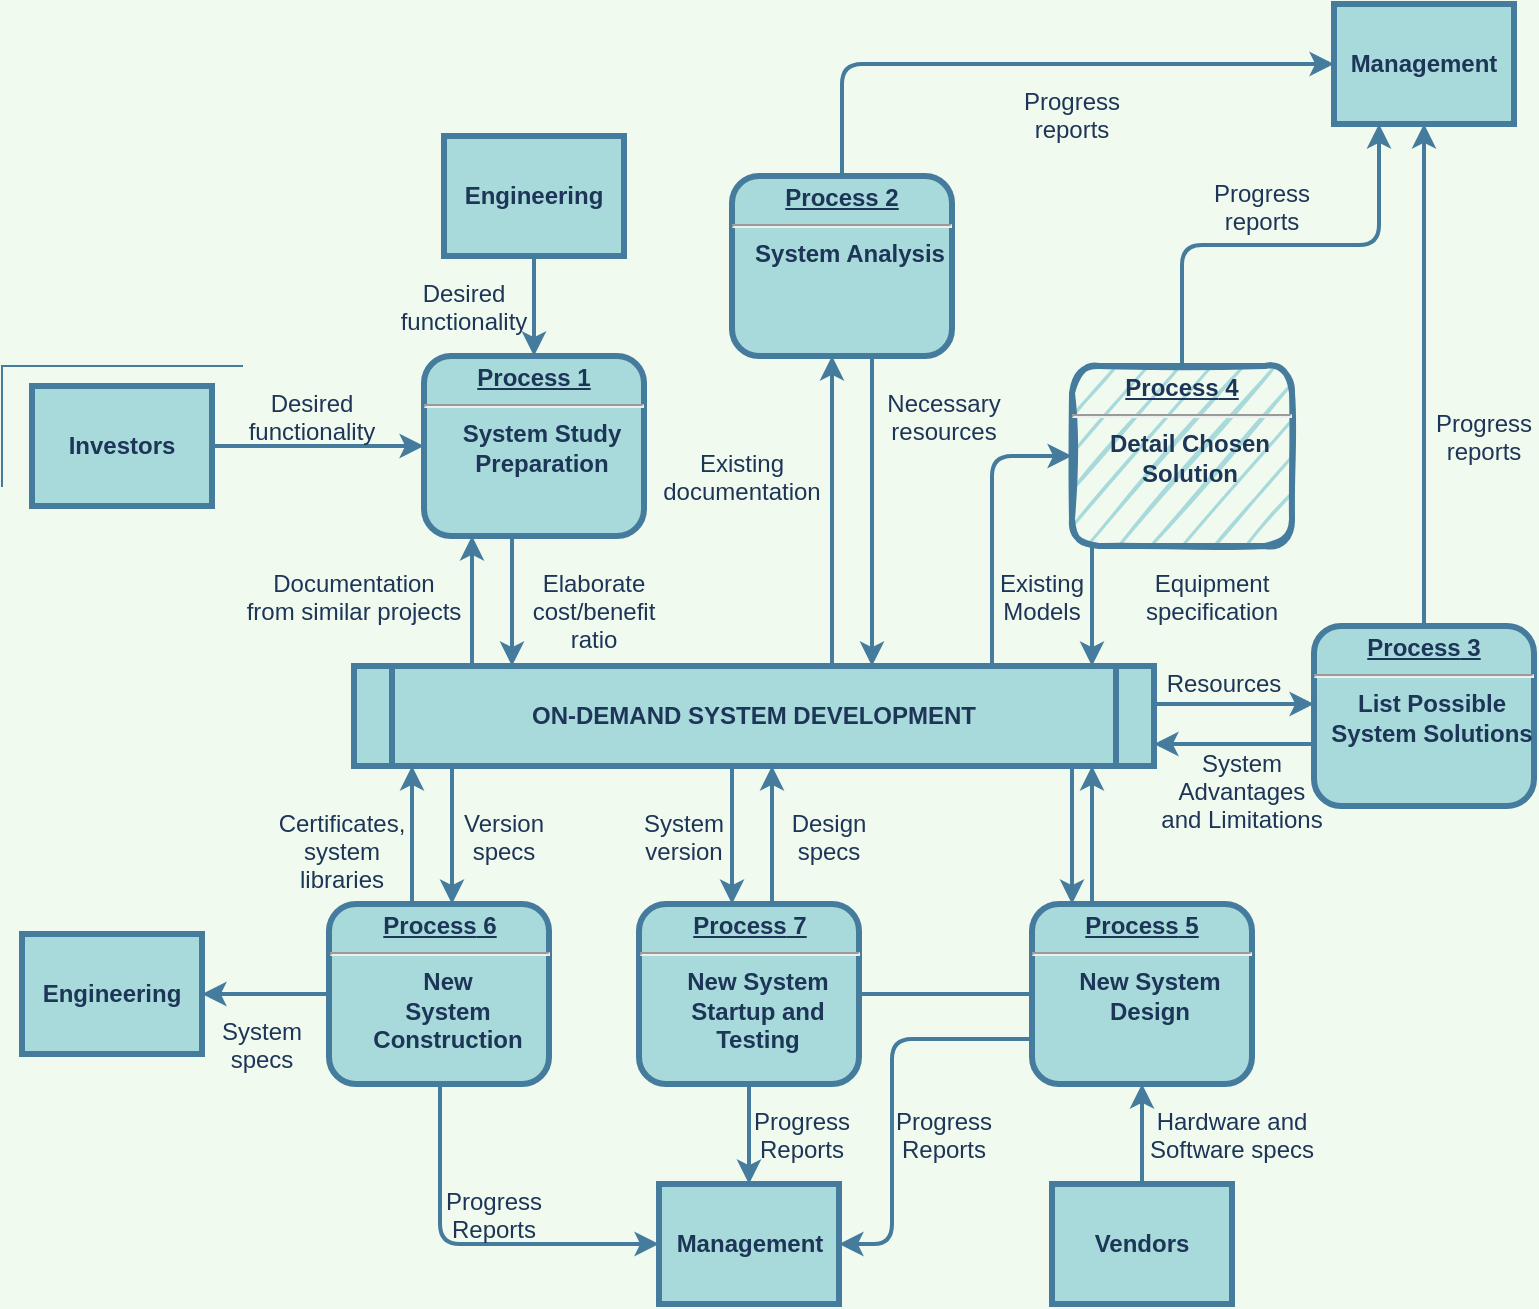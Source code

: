 <mxfile version="14.9.6" type="device" pages="5"><diagram name="Page-1" id="c7558073-3199-34d8-9f00-42111426c3f3"><mxGraphModel dx="1089" dy="964" grid="1" gridSize="10" guides="1" tooltips="1" connect="1" arrows="1" fold="1" page="1" pageScale="1" pageWidth="826" pageHeight="1169" background="#F1FAEE" math="0" shadow="0"><root><mxCell id="0"/><mxCell id="1" parent="0"/><mxCell id="2" value="&lt;p style=&quot;margin: 0px; margin-top: 4px; text-align: center; text-decoration: underline;&quot;&gt;&lt;strong&gt;Process 1&lt;br /&gt;&lt;/strong&gt;&lt;/p&gt;&lt;hr /&gt;&lt;p style=&quot;margin: 0px; margin-left: 8px;&quot;&gt;System Study&lt;/p&gt;&lt;p style=&quot;margin: 0px; margin-left: 8px;&quot;&gt;Preparation&lt;/p&gt;" style="verticalAlign=middle;align=center;overflow=fill;fontSize=12;fontFamily=Helvetica;html=1;rounded=1;fontStyle=1;strokeWidth=3;fillColor=#A8DADC;strokeColor=#457B9D;fontColor=#1D3557;" parent="1" vertex="1"><mxGeometry x="236" y="236" width="110" height="90" as="geometry"/></mxCell><mxCell id="3" value="Engineering" style="whiteSpace=wrap;align=center;verticalAlign=middle;fontStyle=1;strokeWidth=3;fillColor=#A8DADC;strokeColor=#457B9D;fontColor=#1D3557;" parent="1" vertex="1"><mxGeometry x="246" y="126" width="90" height="60" as="geometry"/></mxCell><mxCell id="4" value="Investors" style="whiteSpace=wrap;align=center;verticalAlign=middle;fontStyle=1;strokeWidth=3;fillColor=#A8DADC;strokeColor=#457B9D;fontColor=#1D3557;" parent="1" vertex="1"><mxGeometry x="40" y="251" width="90" height="60" as="geometry"/></mxCell><mxCell id="5" value="ON-DEMAND SYSTEM DEVELOPMENT" style="shape=process;whiteSpace=wrap;align=center;verticalAlign=middle;size=0.048;fontStyle=1;strokeWidth=3;fillColor=#A8DADC;strokeColor=#457B9D;fontColor=#1D3557;" parent="1" vertex="1"><mxGeometry x="201.0" y="391" width="400" height="50" as="geometry"/></mxCell><mxCell id="6" value="&lt;p style=&quot;margin: 0px; margin-top: 4px; text-align: center; text-decoration: underline;&quot;&gt;&lt;strong&gt;Process 2&lt;br /&gt;&lt;/strong&gt;&lt;/p&gt;&lt;hr /&gt;&lt;p style=&quot;margin: 0px; margin-left: 8px;&quot;&gt;System Analysis&lt;/p&gt;" style="verticalAlign=middle;align=center;overflow=fill;fontSize=12;fontFamily=Helvetica;html=1;rounded=1;fontStyle=1;strokeWidth=3;fillColor=#A8DADC;strokeColor=#457B9D;fontColor=#1D3557;" parent="1" vertex="1"><mxGeometry x="390" y="146" width="110" height="90" as="geometry"/></mxCell><mxCell id="7" value="&lt;p style=&quot;margin: 0px; margin-top: 4px; text-align: center; text-decoration: underline;&quot;&gt;&lt;strong&gt;&lt;strong&gt;Process&lt;/strong&gt; 3&lt;br /&gt;&lt;/strong&gt;&lt;/p&gt;&lt;hr /&gt;&lt;p style=&quot;margin: 0px; margin-left: 8px;&quot;&gt;List Possible&lt;/p&gt;&lt;p style=&quot;margin: 0px; margin-left: 8px;&quot;&gt;System Solutions&lt;/p&gt;" style="verticalAlign=middle;align=center;overflow=fill;fontSize=12;fontFamily=Helvetica;html=1;rounded=1;fontStyle=1;strokeWidth=3;fillColor=#A8DADC;strokeColor=#457B9D;fontColor=#1D3557;" parent="1" vertex="1"><mxGeometry x="681" y="371" width="110" height="90" as="geometry"/></mxCell><mxCell id="8" value="&lt;p style=&quot;margin: 0px; margin-top: 4px; text-align: center; text-decoration: underline;&quot;&gt;&lt;strong&gt;&lt;strong&gt;Process&lt;/strong&gt; 4&lt;br /&gt;&lt;/strong&gt;&lt;/p&gt;&lt;hr /&gt;&lt;p style=&quot;margin: 0px; margin-left: 8px;&quot;&gt;Detail Chosen&lt;/p&gt;&lt;p style=&quot;margin: 0px; margin-left: 8px;&quot;&gt;Solution&lt;/p&gt;" style="verticalAlign=middle;align=center;overflow=fill;fontSize=12;fontFamily=Helvetica;html=1;rounded=1;fontStyle=1;strokeWidth=3;fillColor=#A8DADC;sketch=1;glass=0;fillStyle=hachure;shadow=0;strokeColor=#457B9D;fontColor=#1D3557;" parent="1" vertex="1"><mxGeometry x="560" y="241" width="110" height="90" as="geometry"/></mxCell><mxCell id="9" value="&lt;p style=&quot;margin: 0px; margin-top: 4px; text-align: center; text-decoration: underline;&quot;&gt;&lt;strong&gt;&lt;strong&gt;Process&lt;/strong&gt; 5&lt;br /&gt;&lt;/strong&gt;&lt;/p&gt;&lt;hr /&gt;&lt;p style=&quot;margin: 0px; margin-left: 8px;&quot;&gt;New System&lt;/p&gt;&lt;p style=&quot;margin: 0px; margin-left: 8px;&quot;&gt;Design&lt;/p&gt;" style="verticalAlign=middle;align=center;overflow=fill;fontSize=12;fontFamily=Helvetica;html=1;rounded=1;fontStyle=1;strokeWidth=3;fillColor=#A8DADC;strokeColor=#457B9D;fontColor=#1D3557;" parent="1" vertex="1"><mxGeometry x="540" y="510" width="110" height="90" as="geometry"/></mxCell><mxCell id="10" value="&lt;p style=&quot;margin: 0px; margin-top: 4px; text-align: center; text-decoration: underline;&quot;&gt;&lt;strong&gt;&lt;strong&gt;Process&lt;/strong&gt; 6&lt;br /&gt;&lt;/strong&gt;&lt;/p&gt;&lt;hr /&gt;&lt;p style=&quot;margin: 0px; margin-left: 8px;&quot;&gt;New&lt;/p&gt;&lt;p style=&quot;margin: 0px; margin-left: 8px;&quot;&gt;System&lt;/p&gt;&lt;p style=&quot;margin: 0px; margin-left: 8px;&quot;&gt;Construction&lt;/p&gt;" style="verticalAlign=middle;align=center;overflow=fill;fontSize=12;fontFamily=Helvetica;html=1;rounded=1;fontStyle=1;strokeWidth=3;fillColor=#A8DADC;strokeColor=#457B9D;fontColor=#1D3557;" parent="1" vertex="1"><mxGeometry x="188.5" y="510" width="110" height="90" as="geometry"/></mxCell><mxCell id="12" value="Management" style="whiteSpace=wrap;align=center;verticalAlign=middle;fontStyle=1;strokeWidth=3;fillColor=#A8DADC;strokeColor=#457B9D;fontColor=#1D3557;" parent="1" vertex="1"><mxGeometry x="691" y="60.0" width="90" height="60" as="geometry"/></mxCell><mxCell id="13" value="Management" style="whiteSpace=wrap;align=center;verticalAlign=middle;fontStyle=1;strokeWidth=3;fillColor=#A8DADC;strokeColor=#457B9D;fontColor=#1D3557;" parent="1" vertex="1"><mxGeometry x="353.5" y="650" width="90" height="60" as="geometry"/></mxCell><mxCell id="14" value="Engineering" style="whiteSpace=wrap;align=center;verticalAlign=middle;fontStyle=1;strokeWidth=3;fillColor=#A8DADC;strokeColor=#457B9D;fontColor=#1D3557;" parent="1" vertex="1"><mxGeometry x="35.0" y="525.0" width="90" height="60" as="geometry"/></mxCell><mxCell id="15" value="Vendors" style="whiteSpace=wrap;align=center;verticalAlign=middle;fontStyle=1;strokeWidth=3;fillColor=#A8DADC;strokeColor=#457B9D;fontColor=#1D3557;" parent="1" vertex="1"><mxGeometry x="550.0" y="650" width="90" height="60" as="geometry"/></mxCell><mxCell id="36" value="" style="edgeStyle=none;noEdgeStyle=1;strokeColor=#457B9D;strokeWidth=2;labelBackgroundColor=#F1FAEE;fontColor=#1D3557;" parent="1" source="3" target="2" edge="1"><mxGeometry width="100" height="100" relative="1" as="geometry"><mxPoint x="20" y="250" as="sourcePoint"/><mxPoint x="120" y="150" as="targetPoint"/></mxGeometry></mxCell><mxCell id="37" value="" style="edgeStyle=none;noEdgeStyle=1;strokeColor=#457B9D;strokeWidth=2;labelBackgroundColor=#F1FAEE;fontColor=#1D3557;" parent="1" source="4" target="2" edge="1"><mxGeometry width="100" height="100" relative="1" as="geometry"><mxPoint x="280" y="190" as="sourcePoint"/><mxPoint x="380" y="90" as="targetPoint"/></mxGeometry></mxCell><mxCell id="11" value="&lt;p style=&quot;margin: 0px; margin-top: 4px; text-align: center; text-decoration: underline;&quot;&gt;&lt;strong&gt;&lt;strong&gt;Process&lt;/strong&gt; 7&lt;br /&gt;&lt;/strong&gt;&lt;/p&gt;&lt;hr /&gt;&lt;p style=&quot;margin: 0px; margin-left: 8px;&quot;&gt;New System&lt;/p&gt;&lt;p style=&quot;margin: 0px; margin-left: 8px;&quot;&gt;Startup and&lt;/p&gt;&lt;p style=&quot;margin: 0px; margin-left: 8px;&quot;&gt;Testing&lt;/p&gt;" style="verticalAlign=middle;align=center;overflow=fill;fontSize=12;fontFamily=Helvetica;html=1;rounded=1;fontStyle=1;strokeWidth=3;fillColor=#A8DADC;strokeColor=#457B9D;fontColor=#1D3557;" parent="1" vertex="1"><mxGeometry x="343.5" y="510" width="110" height="90" as="geometry"/></mxCell><mxCell id="51" value="" style="endArrow=none;noEdgeStyle=1;strokeColor=#457B9D;strokeWidth=2;labelBackgroundColor=#F1FAEE;fontColor=#1D3557;" parent="1" source="9" target="11" edge="1"><mxGeometry relative="1" as="geometry"><mxPoint x="205.008" y="481" as="sourcePoint"/><mxPoint x="400.328" y="650" as="targetPoint"/></mxGeometry></mxCell><mxCell id="52" value="Desired &#10;functionality" style="text;spacingTop=-5;align=center;fontColor=#1D3557;" parent="1" vertex="1"><mxGeometry x="165" y="251" width="30" height="20" as="geometry"/></mxCell><mxCell id="53" value="Desired &#10;functionality" style="text;spacingTop=-5;align=center;fontColor=#1D3557;" parent="1" vertex="1"><mxGeometry x="241" y="196" width="30" height="20" as="geometry"/></mxCell><mxCell id="54" value="Documentation&#10;from similar projects" style="text;spacingTop=-5;align=center;fontColor=#1D3557;" parent="1" vertex="1"><mxGeometry x="186" y="341" width="30" height="20" as="geometry"/></mxCell><mxCell id="55" value="" style="edgeStyle=elbowEdgeStyle;elbow=horizontal;strokeColor=#457B9D;strokeWidth=2;labelBackgroundColor=#F1FAEE;fontColor=#1D3557;" parent="1" source="5" target="2" edge="1"><mxGeometry width="100" height="100" relative="1" as="geometry"><mxPoint x="50" y="530" as="sourcePoint"/><mxPoint x="150" y="430" as="targetPoint"/><Array as="points"><mxPoint x="260" y="370"/></Array></mxGeometry></mxCell><mxCell id="56" value="" style="edgeStyle=elbowEdgeStyle;elbow=horizontal;strokeColor=#457B9D;strokeWidth=2;labelBackgroundColor=#F1FAEE;fontColor=#1D3557;" parent="1" source="2" target="5" edge="1"><mxGeometry width="100" height="100" relative="1" as="geometry"><mxPoint x="50" y="500" as="sourcePoint"/><mxPoint x="150" y="400" as="targetPoint"/><Array as="points"><mxPoint x="280" y="360"/></Array></mxGeometry></mxCell><mxCell id="57" value="Elaborate&#10;cost/benefit&#10;ratio" style="text;spacingTop=-5;align=center;fontColor=#1D3557;" parent="1" vertex="1"><mxGeometry x="306" y="341" width="30" height="20" as="geometry"/></mxCell><mxCell id="58" value="" style="edgeStyle=elbowEdgeStyle;elbow=horizontal;strokeColor=#457B9D;strokeWidth=2;labelBackgroundColor=#F1FAEE;fontColor=#1D3557;" parent="1" source="5" target="6" edge="1"><mxGeometry width="100" height="100" relative="1" as="geometry"><mxPoint x="380" y="370" as="sourcePoint"/><mxPoint x="480" y="270" as="targetPoint"/><Array as="points"><mxPoint x="440" y="310"/></Array></mxGeometry></mxCell><mxCell id="59" value="" style="edgeStyle=elbowEdgeStyle;elbow=horizontal;strokeColor=#457B9D;strokeWidth=2;labelBackgroundColor=#F1FAEE;fontColor=#1D3557;" parent="1" source="6" target="5" edge="1"><mxGeometry width="100" height="100" relative="1" as="geometry"><mxPoint x="350" y="370" as="sourcePoint"/><mxPoint x="450" y="270" as="targetPoint"/><Array as="points"><mxPoint x="460" y="320"/></Array></mxGeometry></mxCell><mxCell id="60" value="Existing&#10;documentation" style="text;spacingTop=-5;align=center;fontColor=#1D3557;" parent="1" vertex="1"><mxGeometry x="380.0" y="281.0" width="30" height="20" as="geometry"/></mxCell><mxCell id="61" value="Necessary&#10;resources" style="text;spacingTop=-5;align=center;fontColor=#1D3557;" parent="1" vertex="1"><mxGeometry x="481.0" y="251.0" width="30" height="20" as="geometry"/></mxCell><mxCell id="62" value="Progress&#10;reports" style="text;spacingTop=-5;align=center;fontColor=#1D3557;" parent="1" vertex="1"><mxGeometry x="545.0" y="100.0" width="30" height="20" as="geometry"/></mxCell><mxCell id="63" value="Progress&#10;reports" style="text;spacingTop=-5;align=center;fontColor=#1D3557;" parent="1" vertex="1"><mxGeometry x="640" y="146.0" width="30" height="20" as="geometry"/></mxCell><mxCell id="64" value="Progress&#10;reports" style="text;spacingTop=-5;align=center;fontColor=#1D3557;" parent="1" vertex="1"><mxGeometry x="751.0" y="261.0" width="30" height="20" as="geometry"/></mxCell><mxCell id="65" value="" style="edgeStyle=elbowEdgeStyle;elbow=horizontal;strokeColor=#457B9D;strokeWidth=2;labelBackgroundColor=#F1FAEE;fontColor=#1D3557;" parent="1" source="6" target="12" edge="1"><mxGeometry width="100" height="100" relative="1" as="geometry"><mxPoint x="260" y="180.0" as="sourcePoint"/><mxPoint x="360" y="80.0" as="targetPoint"/><Array as="points"><mxPoint x="445" y="140"/></Array></mxGeometry></mxCell><mxCell id="66" value="" style="edgeStyle=elbowEdgeStyle;elbow=vertical;entryX=0.25;entryY=1;strokeColor=#457B9D;strokeWidth=2;labelBackgroundColor=#F1FAEE;fontColor=#1D3557;" parent="1" source="8" target="12" edge="1"><mxGeometry width="100" height="100" relative="1" as="geometry"><mxPoint x="530" y="250" as="sourcePoint"/><mxPoint x="630" y="150" as="targetPoint"/></mxGeometry></mxCell><mxCell id="67" value="" style="edgeStyle=elbowEdgeStyle;elbow=horizontal;strokeColor=#457B9D;strokeWidth=2;labelBackgroundColor=#F1FAEE;fontColor=#1D3557;" parent="1" source="7" target="12" edge="1"><mxGeometry width="100" height="100" relative="1" as="geometry"><mxPoint x="660.0" y="360" as="sourcePoint"/><mxPoint x="760.0" y="260" as="targetPoint"/></mxGeometry></mxCell><mxCell id="68" value="" style="edgeStyle=elbowEdgeStyle;elbow=horizontal;strokeColor=#457B9D;strokeWidth=2;labelBackgroundColor=#F1FAEE;fontColor=#1D3557;" parent="1" source="8" target="5" edge="1"><mxGeometry width="100" height="100" relative="1" as="geometry"><mxPoint x="570" y="380" as="sourcePoint"/><mxPoint x="510" y="250" as="targetPoint"/><Array as="points"><mxPoint x="570" y="360"/></Array></mxGeometry></mxCell><mxCell id="69" value="" style="edgeStyle=segmentEdgeStyle;strokeColor=#457B9D;strokeWidth=2;labelBackgroundColor=#F1FAEE;fontColor=#1D3557;" parent="1" source="5" target="8" edge="1"><mxGeometry width="100" height="100" relative="1" as="geometry"><mxPoint x="340" y="360" as="sourcePoint"/><mxPoint x="440" y="260" as="targetPoint"/><Array as="points"><mxPoint x="520" y="286"/></Array></mxGeometry></mxCell><mxCell id="70" value="Existing&#10;Models" style="text;spacingTop=-5;align=center;fontColor=#1D3557;" parent="1" vertex="1"><mxGeometry x="530.0" y="341.0" width="30" height="20" as="geometry"/></mxCell><mxCell id="71" value="Equipment&#10;specification" style="text;spacingTop=-5;align=center;fontColor=#1D3557;" parent="1" vertex="1"><mxGeometry x="615" y="341" width="30" height="20" as="geometry"/></mxCell><mxCell id="72" value="" style="edgeStyle=elbowEdgeStyle;elbow=vertical;strokeColor=#457B9D;strokeWidth=2;labelBackgroundColor=#F1FAEE;fontColor=#1D3557;" parent="1" source="5" target="7" edge="1"><mxGeometry width="100" height="100" relative="1" as="geometry"><mxPoint x="500" y="500" as="sourcePoint"/><mxPoint x="600" y="400" as="targetPoint"/><Array as="points"><mxPoint x="650" y="410"/></Array></mxGeometry></mxCell><mxCell id="73" value="" style="edgeStyle=elbowEdgeStyle;elbow=vertical;strokeColor=#457B9D;strokeWidth=2;labelBackgroundColor=#F1FAEE;fontColor=#1D3557;" parent="1" source="7" target="5" edge="1"><mxGeometry width="100" height="100" relative="1" as="geometry"><mxPoint x="460" y="500" as="sourcePoint"/><mxPoint x="560" y="400" as="targetPoint"/><Array as="points"><mxPoint x="650" y="430"/></Array></mxGeometry></mxCell><mxCell id="74" value="Resources" style="text;spacingTop=-5;align=center;fontColor=#1D3557;" parent="1" vertex="1"><mxGeometry x="621" y="391.0" width="30" height="20" as="geometry"/></mxCell><mxCell id="75" value="System &#10;Advantages &#10;and Limitations" style="text;spacingTop=-5;align=center;fontColor=#1D3557;" parent="1" vertex="1"><mxGeometry x="630" y="431.0" width="30" height="20" as="geometry"/></mxCell><mxCell id="76" value="" style="edgeStyle=elbowEdgeStyle;elbow=horizontal;strokeColor=#457B9D;strokeWidth=2;labelBackgroundColor=#F1FAEE;fontColor=#1D3557;" parent="1" source="9" target="5" edge="1"><mxGeometry width="100" height="100" relative="1" as="geometry"><mxPoint x="420" y="580" as="sourcePoint"/><mxPoint x="520" y="480" as="targetPoint"/><Array as="points"><mxPoint x="570" y="470"/></Array></mxGeometry></mxCell><mxCell id="77" value="" style="edgeStyle=elbowEdgeStyle;elbow=horizontal;strokeColor=#457B9D;strokeWidth=2;labelBackgroundColor=#F1FAEE;fontColor=#1D3557;" parent="1" source="5" target="9" edge="1"><mxGeometry width="100" height="100" relative="1" as="geometry"><mxPoint x="400" y="590" as="sourcePoint"/><mxPoint x="500" y="490" as="targetPoint"/><Array as="points"><mxPoint x="560" y="480"/></Array></mxGeometry></mxCell><mxCell id="78" value="" style="edgeStyle=elbowEdgeStyle;elbow=horizontal;strokeColor=#457B9D;strokeWidth=2;labelBackgroundColor=#F1FAEE;fontColor=#1D3557;" parent="1" source="15" target="9" edge="1"><mxGeometry width="100" height="100" relative="1" as="geometry"><mxPoint x="430" y="700" as="sourcePoint"/><mxPoint x="530" y="600" as="targetPoint"/></mxGeometry></mxCell><mxCell id="79" value="Hardware and&#10;Software specs" style="text;spacingTop=-5;align=center;fontColor=#1D3557;" parent="1" vertex="1"><mxGeometry x="625" y="610" width="30" height="20" as="geometry"/></mxCell><mxCell id="81" value="" style="edgeStyle=elbowEdgeStyle;elbow=horizontal;exitX=0;exitY=0.75;strokeColor=#457B9D;strokeWidth=2;labelBackgroundColor=#F1FAEE;fontColor=#1D3557;" parent="1" source="9" target="13" edge="1"><mxGeometry width="100" height="100" relative="1" as="geometry"><mxPoint x="420" y="730" as="sourcePoint"/><mxPoint x="520" y="630" as="targetPoint"/><Array as="points"><mxPoint x="470" y="630"/></Array></mxGeometry></mxCell><mxCell id="82" value="Progress&#10;Reports" style="text;spacingTop=-5;align=center;fontColor=#1D3557;" parent="1" vertex="1"><mxGeometry x="481.0" y="610.0" width="30" height="20" as="geometry"/></mxCell><mxCell id="83" value="" style="edgeStyle=elbowEdgeStyle;elbow=horizontal;strokeColor=#457B9D;strokeWidth=2;labelBackgroundColor=#F1FAEE;fontColor=#1D3557;" parent="1" source="11" target="13" edge="1"><mxGeometry width="100" height="100" relative="1" as="geometry"><mxPoint x="200" y="660.0" as="sourcePoint"/><mxPoint x="230.0" y="650" as="targetPoint"/></mxGeometry></mxCell><mxCell id="84" value="Progress&#10;Reports" style="text;spacingTop=-5;align=center;fontColor=#1D3557;" parent="1" vertex="1"><mxGeometry x="410.0" y="610.0" width="30" height="20" as="geometry"/></mxCell><mxCell id="85" value="" style="edgeStyle=elbowEdgeStyle;elbow=horizontal;strokeColor=#457B9D;strokeWidth=2;labelBackgroundColor=#F1FAEE;fontColor=#1D3557;" parent="1" source="10" target="13" edge="1"><mxGeometry width="100" height="100" relative="1" as="geometry"><mxPoint x="130.0" y="740" as="sourcePoint"/><mxPoint x="230.0" y="640" as="targetPoint"/><Array as="points"><mxPoint x="244" y="630"/></Array></mxGeometry></mxCell><mxCell id="86" value="Progress&#10;Reports" style="text;spacingTop=-5;align=center;fontColor=#1D3557;" parent="1" vertex="1"><mxGeometry x="256.0" y="650.0" width="30" height="20" as="geometry"/></mxCell><mxCell id="87" value="" style="edgeStyle=elbowEdgeStyle;elbow=vertical;strokeColor=#457B9D;strokeWidth=2;labelBackgroundColor=#F1FAEE;fontColor=#1D3557;" parent="1" source="10" target="14" edge="1"><mxGeometry width="100" height="100" relative="1" as="geometry"><mxPoint x="70" y="740" as="sourcePoint"/><mxPoint x="170" y="640" as="targetPoint"/></mxGeometry></mxCell><mxCell id="88" value="" style="edgeStyle=elbowEdgeStyle;elbow=horizontal;strokeColor=#457B9D;strokeWidth=2;labelBackgroundColor=#F1FAEE;fontColor=#1D3557;" parent="1" source="5" target="11" edge="1"><mxGeometry width="100" height="100" relative="1" as="geometry"><mxPoint x="50" y="500" as="sourcePoint"/><mxPoint x="150" y="400" as="targetPoint"/><Array as="points"><mxPoint x="390" y="470"/></Array></mxGeometry></mxCell><mxCell id="89" value="" style="edgeStyle=elbowEdgeStyle;elbow=horizontal;strokeColor=#457B9D;strokeWidth=2;labelBackgroundColor=#F1FAEE;fontColor=#1D3557;" parent="1" source="11" target="5" edge="1"><mxGeometry width="100" height="100" relative="1" as="geometry"><mxPoint x="60.0" y="510" as="sourcePoint"/><mxPoint x="160.0" y="410" as="targetPoint"/><Array as="points"><mxPoint x="410" y="470"/></Array></mxGeometry></mxCell><mxCell id="90" value="Version&#10;specs" style="text;spacingTop=-5;align=center;fontColor=#1D3557;" parent="1" vertex="1"><mxGeometry x="261" y="461" width="30" height="20" as="geometry"/></mxCell><mxCell id="91" value="Certificates,&#10;system&#10;libraries" style="text;spacingTop=-5;align=center;fontColor=#1D3557;" parent="1" vertex="1"><mxGeometry x="180" y="461.0" width="30" height="20" as="geometry"/></mxCell><mxCell id="92" value="" style="edgeStyle=elbowEdgeStyle;elbow=horizontal;strokeColor=#457B9D;strokeWidth=2;labelBackgroundColor=#F1FAEE;fontColor=#1D3557;" parent="1" source="5" target="10" edge="1"><mxGeometry width="100" height="100" relative="1" as="geometry"><mxPoint x="30.0" y="500" as="sourcePoint"/><mxPoint x="130.0" y="400" as="targetPoint"/><Array as="points"><mxPoint x="250" y="470"/></Array></mxGeometry></mxCell><mxCell id="93" value="" style="edgeStyle=elbowEdgeStyle;elbow=horizontal;strokeColor=#457B9D;strokeWidth=2;labelBackgroundColor=#F1FAEE;fontColor=#1D3557;" parent="1" source="10" target="5" edge="1"><mxGeometry width="100" height="100" relative="1" as="geometry"><mxPoint x="40" y="510" as="sourcePoint"/><mxPoint x="140" y="410" as="targetPoint"/><Array as="points"><mxPoint x="230" y="470"/></Array></mxGeometry></mxCell><mxCell id="94" value="System&#10;specs" style="text;spacingTop=-5;align=center;fontColor=#1D3557;" parent="1" vertex="1"><mxGeometry x="140.0" y="565.0" width="30" height="20" as="geometry"/></mxCell><mxCell id="95" value="Design&#10;specs" style="text;spacingTop=-5;align=center;fontColor=#1D3557;" parent="1" vertex="1"><mxGeometry x="423.5" y="461.0" width="30" height="20" as="geometry"/></mxCell><mxCell id="96" value="System&#10;version" style="text;spacingTop=-5;align=center;fontColor=#1D3557;" parent="1" vertex="1"><mxGeometry x="351.0" y="461" width="30" height="20" as="geometry"/></mxCell><mxCell id="-Bd1Za8QDcRME6_YAUIa-96" value="" style="shape=partialRectangle;whiteSpace=wrap;html=1;bottom=0;right=0;fillColor=none;rounded=0;sketch=0;fontColor=#1D3557;strokeColor=#457B9D;" parent="1" vertex="1"><mxGeometry x="25" y="241" width="120" height="60" as="geometry"/></mxCell></root></mxGraphModel></diagram><diagram id="LM3Zm5D9OvVNwqfQJUQA" name="第 2 页"><mxGraphModel dx="1685" dy="977" grid="0" gridSize="10" guides="1" tooltips="1" connect="1" arrows="1" fold="1" page="1" pageScale="1" pageWidth="827" pageHeight="1169" background="none" math="0" shadow="0"><root><mxCell id="rl11IdL_6IYxXuUKnl-W-0"/><mxCell id="rl11IdL_6IYxXuUKnl-W-1" parent="rl11IdL_6IYxXuUKnl-W-0"/><mxCell id="anJx6J_I7_YL9v7hL-mI-21" value="" style="strokeWidth=2;html=1;shape=mxgraph.flowchart.loop_limit;whiteSpace=wrap;direction=west;" vertex="1" parent="rl11IdL_6IYxXuUKnl-W-1"><mxGeometry x="266" y="112" width="100" height="60" as="geometry"/></mxCell><mxCell id="anJx6J_I7_YL9v7hL-mI-22" value="" style="strokeWidth=2;html=1;shape=mxgraph.flowchart.loop_limit;whiteSpace=wrap;" vertex="1" parent="rl11IdL_6IYxXuUKnl-W-1"><mxGeometry x="266" y="195" width="100" height="60" as="geometry"/></mxCell></root></mxGraphModel></diagram><diagram id="8zLZ2Ntps9o2kq7oC9YP" name="第 3 页"><mxGraphModel dx="1685" dy="977" grid="1" gridSize="10" guides="1" tooltips="1" connect="1" arrows="1" fold="1" page="1" pageScale="1" pageWidth="827" pageHeight="1169" math="0" shadow="0"><root><mxCell id="X_FRM1rTJFtW2hBuU7ig-0"/><mxCell id="X_FRM1rTJFtW2hBuU7ig-1" parent="X_FRM1rTJFtW2hBuU7ig-0"/><mxCell id="X_FRM1rTJFtW2hBuU7ig-31" value="Pool" style="swimlane;childLayout=stackLayout;resizeParent=1;resizeParentMax=0;horizontal=0;startSize=20;horizontalStack=0;" vertex="1" parent="X_FRM1rTJFtW2hBuU7ig-1"><mxGeometry x="130" y="110" width="480" height="440" as="geometry"/></mxCell><mxCell id="X_FRM1rTJFtW2hBuU7ig-32" value="Lane 1" style="swimlane;startSize=20;horizontal=0;" vertex="1" parent="X_FRM1rTJFtW2hBuU7ig-31"><mxGeometry x="20" width="460" height="200" as="geometry"/></mxCell><mxCell id="X_FRM1rTJFtW2hBuU7ig-35" value="Container" style="swimlane;" vertex="1" parent="X_FRM1rTJFtW2hBuU7ig-32"><mxGeometry x="20" width="200" height="200" as="geometry"/></mxCell><mxCell id="X_FRM1rTJFtW2hBuU7ig-33" value="Lane 2" style="swimlane;startSize=20;horizontal=0;" vertex="1" parent="X_FRM1rTJFtW2hBuU7ig-31"><mxGeometry x="20" y="200" width="460" height="120" as="geometry"/></mxCell><mxCell id="X_FRM1rTJFtW2hBuU7ig-34" value="Lane 3" style="swimlane;startSize=20;horizontal=0;" vertex="1" parent="X_FRM1rTJFtW2hBuU7ig-31"><mxGeometry x="20" y="320" width="460" height="120" as="geometry"/></mxCell></root></mxGraphModel></diagram><diagram id="HjBDIK_mrJP9qO2uEFKa" name="第 4 页"><mxGraphModel dx="1685" dy="977" grid="1" gridSize="10" guides="1" tooltips="1" connect="1" arrows="1" fold="1" page="1" pageScale="1" pageWidth="827" pageHeight="1169" math="0" shadow="0"><root><mxCell id="MNoaCCZVwvug0mNQdKFr-0"/><mxCell id="MNoaCCZVwvug0mNQdKFr-1" parent="MNoaCCZVwvug0mNQdKFr-0"/><mxCell id="MNoaCCZVwvug0mNQdKFr-2" value="&lt;font style=&quot;font-size: 14px&quot;&gt;&lt;b&gt;输入/输出&lt;/b&gt;&lt;/font&gt;" style="shape=parallelogram;html=1;strokeWidth=2;perimeter=parallelogramPerimeter;whiteSpace=wrap;rounded=1;arcSize=12;size=0.23;" vertex="1" parent="MNoaCCZVwvug0mNQdKFr-1"><mxGeometry x="520" y="80" width="80" height="40" as="geometry"/></mxCell><mxCell id="MNoaCCZVwvug0mNQdKFr-3" value="&lt;font style=&quot;font-size: 14px&quot;&gt;&lt;b&gt;判断&lt;/b&gt;&lt;/font&gt;" style="strokeWidth=2;html=1;shape=mxgraph.flowchart.decision;whiteSpace=wrap;" vertex="1" parent="MNoaCCZVwvug0mNQdKFr-1"><mxGeometry x="400" y="80" width="80" height="40" as="geometry"/></mxCell><mxCell id="MNoaCCZVwvug0mNQdKFr-4" value="&lt;b&gt;&lt;font style=&quot;font-size: 14px&quot;&gt;开始/结束&lt;/font&gt;&lt;/b&gt;" style="strokeWidth=2;html=1;shape=mxgraph.flowchart.terminator;whiteSpace=wrap;" vertex="1" parent="MNoaCCZVwvug0mNQdKFr-1"><mxGeometry x="160" y="80" width="80" height="40" as="geometry"/></mxCell><mxCell id="MNoaCCZVwvug0mNQdKFr-5" value="&lt;b&gt;&lt;font style=&quot;font-size: 14px&quot;&gt;过程处理&lt;/font&gt;&lt;/b&gt;" style="rounded=1;whiteSpace=wrap;html=1;absoluteArcSize=1;arcSize=14;strokeWidth=2;" vertex="1" parent="MNoaCCZVwvug0mNQdKFr-1"><mxGeometry x="280" y="80" width="80" height="40" as="geometry"/></mxCell><mxCell id="MNoaCCZVwvug0mNQdKFr-6" value="&lt;font style=&quot;font-size: 14px&quot;&gt;&lt;b&gt;文档&lt;/b&gt;&lt;/font&gt;" style="strokeWidth=2;html=1;shape=mxgraph.flowchart.document2;whiteSpace=wrap;size=0.25;" vertex="1" parent="MNoaCCZVwvug0mNQdKFr-1"><mxGeometry x="160" y="160" width="80" height="40" as="geometry"/></mxCell><mxCell id="MNoaCCZVwvug0mNQdKFr-7" value="" style="endArrow=classic;html=1;" edge="1" parent="MNoaCCZVwvug0mNQdKFr-1"><mxGeometry width="50" height="50" relative="1" as="geometry"><mxPoint x="280" y="179.5" as="sourcePoint"/><mxPoint x="360" y="179" as="targetPoint"/></mxGeometry></mxCell><mxCell id="MNoaCCZVwvug0mNQdKFr-8" value="" style="shape=partialRectangle;whiteSpace=wrap;html=1;left=0;right=0;fillColor=none;" vertex="1" parent="MNoaCCZVwvug0mNQdKFr-1"><mxGeometry x="620" y="150" width="70" height="10" as="geometry"/></mxCell><mxCell id="MNoaCCZVwvug0mNQdKFr-9" value="" style="strokeWidth=2;html=1;shape=mxgraph.flowchart.annotation_2;align=left;labelPosition=right;pointerEvents=1;" vertex="1" parent="MNoaCCZVwvug0mNQdKFr-1"><mxGeometry x="160" y="240" width="80" height="40" as="geometry"/></mxCell><mxCell id="MNoaCCZVwvug0mNQdKFr-10" value="" style="verticalLabelPosition=bottom;verticalAlign=top;html=1;shape=process;whiteSpace=wrap;rounded=1;size=0.14;arcSize=6;" vertex="1" parent="MNoaCCZVwvug0mNQdKFr-1"><mxGeometry x="280" y="240" width="80" height="40" as="geometry"/></mxCell><mxCell id="MNoaCCZVwvug0mNQdKFr-16" value="" style="edgeStyle=orthogonalEdgeStyle;rounded=0;orthogonalLoop=1;jettySize=auto;html=1;" edge="1" parent="MNoaCCZVwvug0mNQdKFr-1" target="MNoaCCZVwvug0mNQdKFr-14"><mxGeometry relative="1" as="geometry"><mxPoint x="440" y="380" as="sourcePoint"/></mxGeometry></mxCell><mxCell id="MNoaCCZVwvug0mNQdKFr-12" value="" style="verticalLabelPosition=bottom;verticalAlign=top;html=1;shape=mxgraph.flowchart.on-page_reference;" vertex="1" parent="MNoaCCZVwvug0mNQdKFr-1"><mxGeometry x="440" y="240" width="40" height="40" as="geometry"/></mxCell><mxCell id="MNoaCCZVwvug0mNQdKFr-15" value="" style="edgeStyle=orthogonalEdgeStyle;rounded=0;orthogonalLoop=1;jettySize=auto;html=1;" edge="1" parent="MNoaCCZVwvug0mNQdKFr-1" source="MNoaCCZVwvug0mNQdKFr-13"><mxGeometry relative="1" as="geometry"><mxPoint x="520" y="340" as="targetPoint"/></mxGeometry></mxCell><mxCell id="MNoaCCZVwvug0mNQdKFr-13" value="" style="verticalLabelPosition=bottom;verticalAlign=top;html=1;shape=mxgraph.flowchart.on-page_reference;" vertex="1" parent="MNoaCCZVwvug0mNQdKFr-1"><mxGeometry x="440" y="320" width="40" height="40" as="geometry"/></mxCell><mxCell id="MNoaCCZVwvug0mNQdKFr-14" value="" style="verticalLabelPosition=bottom;verticalAlign=top;html=1;shape=mxgraph.flowchart.on-page_reference;" vertex="1" parent="MNoaCCZVwvug0mNQdKFr-1"><mxGeometry x="480" y="360" width="40" height="40" as="geometry"/></mxCell><mxCell id="MNoaCCZVwvug0mNQdKFr-17" value="A" style="text;html=1;strokeColor=none;fillColor=none;align=center;verticalAlign=middle;whiteSpace=wrap;rounded=0;" vertex="1" parent="MNoaCCZVwvug0mNQdKFr-1"><mxGeometry x="440" y="330" width="40" height="20" as="geometry"/></mxCell><mxCell id="MNoaCCZVwvug0mNQdKFr-18" value="A" style="text;html=1;strokeColor=none;fillColor=none;align=center;verticalAlign=middle;whiteSpace=wrap;rounded=0;" vertex="1" parent="MNoaCCZVwvug0mNQdKFr-1"><mxGeometry x="480" y="370" width="40" height="20" as="geometry"/></mxCell></root></mxGraphModel></diagram><diagram id="ZKP7Vhf4P0meAQL24Bgq" name="泳道图"><mxGraphModel dx="1281" dy="1134" grid="1" gridSize="10" guides="1" tooltips="1" connect="1" arrows="1" fold="1" page="1" pageScale="1" pageWidth="827" pageHeight="1169" math="0" shadow="0"><root><mxCell id="3G-z8cx5rBuf1YrhMMrz-0"/><mxCell id="3G-z8cx5rBuf1YrhMMrz-1" parent="3G-z8cx5rBuf1YrhMMrz-0"/><mxCell id="3G-z8cx5rBuf1YrhMMrz-2" value="Pool" style="swimlane;childLayout=stackLayout;resizeParent=1;resizeParentMax=0;startSize=20;align=center;" vertex="1" parent="3G-z8cx5rBuf1YrhMMrz-1"><mxGeometry x="190" y="220" width="360" height="500" as="geometry"/></mxCell><mxCell id="3G-z8cx5rBuf1YrhMMrz-3" value="Lane 1" style="swimlane;startSize=20;" vertex="1" parent="3G-z8cx5rBuf1YrhMMrz-2"><mxGeometry y="20" width="120" height="480" as="geometry"/></mxCell><mxCell id="3G-z8cx5rBuf1YrhMMrz-4" value="Lane 2" style="swimlane;startSize=20;" vertex="1" parent="3G-z8cx5rBuf1YrhMMrz-2"><mxGeometry x="120" y="20" width="120" height="480" as="geometry"/></mxCell><mxCell id="3G-z8cx5rBuf1YrhMMrz-5" value="Lane 3" style="swimlane;startSize=20;" vertex="1" parent="3G-z8cx5rBuf1YrhMMrz-2"><mxGeometry x="240" y="20" width="120" height="480" as="geometry"/></mxCell><mxCell id="3G-z8cx5rBuf1YrhMMrz-6" value="Pool" style="swimlane;childLayout=stackLayout;resizeParent=1;resizeParentMax=0;horizontal=1;startSize=20;horizontalStack=0;align=center;" vertex="1" parent="3G-z8cx5rBuf1YrhMMrz-1"><mxGeometry x="610" y="220" width="480" height="500" as="geometry"/></mxCell><mxCell id="3G-z8cx5rBuf1YrhMMrz-7" value="Lane 1" style="swimlane;startSize=20;horizontal=0;" vertex="1" parent="3G-z8cx5rBuf1YrhMMrz-6"><mxGeometry y="20" width="480" height="120" as="geometry"/></mxCell><mxCell id="3G-z8cx5rBuf1YrhMMrz-8" value="Lane 2" style="swimlane;startSize=20;horizontal=0;" vertex="1" parent="3G-z8cx5rBuf1YrhMMrz-6"><mxGeometry y="140" width="480" height="120" as="geometry"/></mxCell><mxCell id="3G-z8cx5rBuf1YrhMMrz-9" value="Lane 3" style="swimlane;startSize=20;horizontal=0;" vertex="1" parent="3G-z8cx5rBuf1YrhMMrz-6"><mxGeometry y="260" width="480" height="120" as="geometry"/></mxCell><mxCell id="3G-z8cx5rBuf1YrhMMrz-10" value="Lane 3" style="swimlane;startSize=20;horizontal=0;" vertex="1" parent="3G-z8cx5rBuf1YrhMMrz-6"><mxGeometry y="380" width="480" height="120" as="geometry"/></mxCell></root></mxGraphModel></diagram></mxfile>